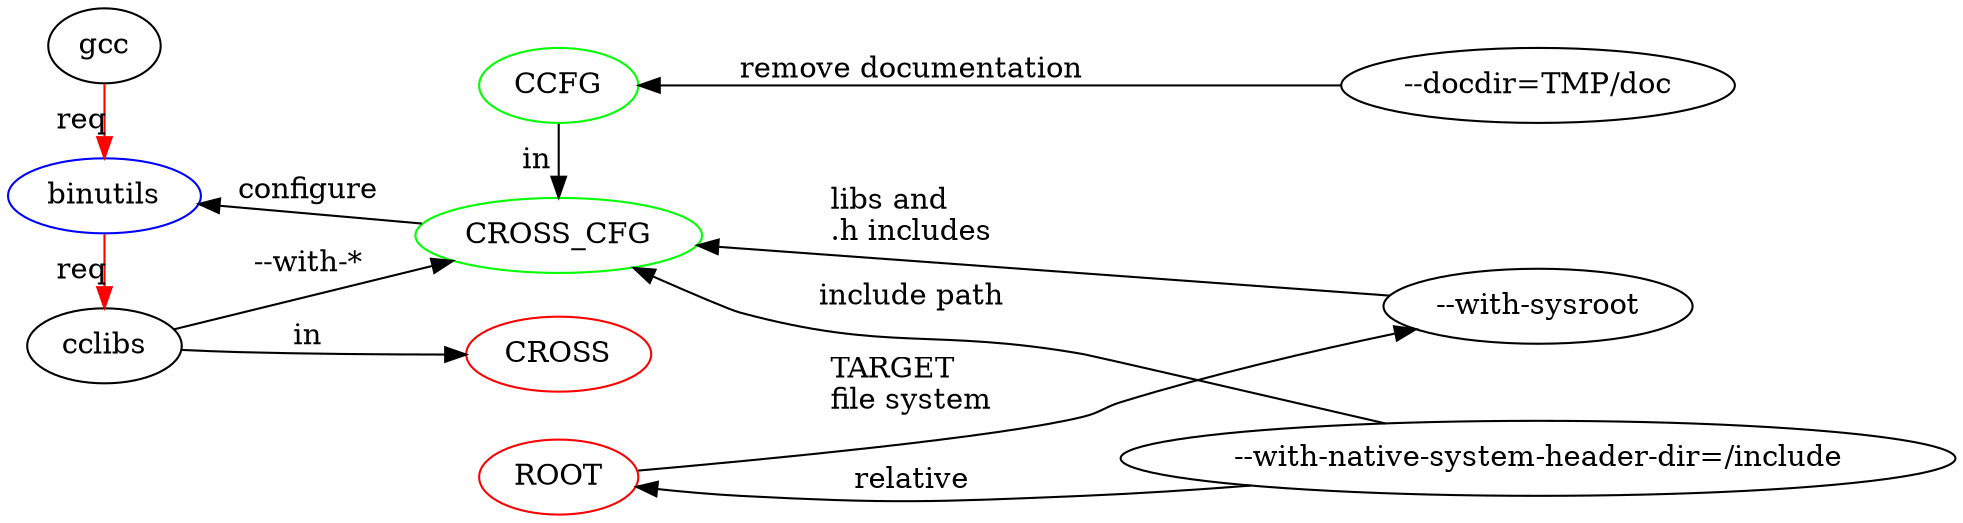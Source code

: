 digraph {
rankdir=LR;
binutils [color=blue];
{rank=same; gcc -> binutils -> cclibs [label=req,color=red];}
CROSS_CFG -> binutils [label=configure];
cclibs -> CROSS_CFG [label="--with-*"];
cclibs -> CROSS [label=in];
ROOT -> ssrt [label="TARGET\lfile system"]; 
ssrt -> CROSS_CFG [label="libs and\l.h includes"];
{ rank=same;
incl [label="--with-native-system-header-dir=/include"];
ssrt [label="--with-sysroot"];
doc [label="--docdir=TMP/doc"];
}
doc -> CCFG [label="remove documentation"];
incl -> CROSS_CFG [label="include path"];
CROSS_CFG [color=green];
incl -> ROOT [label=relative];
{rank=same; ssrt; incl;}
{rank=same;
CCFG [color=green];
CCFG -> CROSS_CFG [label=in];
ROOT [color=red]; CROSS [color=red];
}
}
